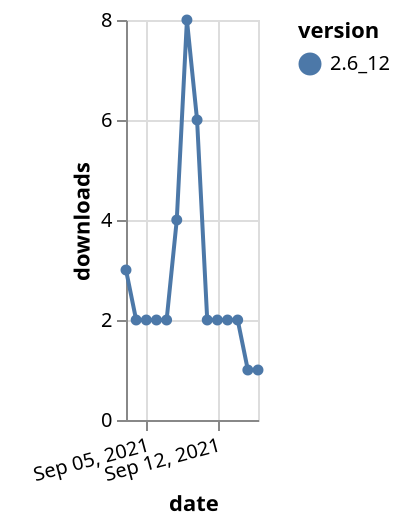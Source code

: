 {"$schema": "https://vega.github.io/schema/vega-lite/v5.json", "description": "A simple bar chart with embedded data.", "data": {"values": [{"date": "2021-09-03", "total": 789, "delta": 3, "version": "2.6_12"}, {"date": "2021-09-04", "total": 791, "delta": 2, "version": "2.6_12"}, {"date": "2021-09-05", "total": 793, "delta": 2, "version": "2.6_12"}, {"date": "2021-09-06", "total": 795, "delta": 2, "version": "2.6_12"}, {"date": "2021-09-07", "total": 797, "delta": 2, "version": "2.6_12"}, {"date": "2021-09-08", "total": 801, "delta": 4, "version": "2.6_12"}, {"date": "2021-09-09", "total": 809, "delta": 8, "version": "2.6_12"}, {"date": "2021-09-10", "total": 815, "delta": 6, "version": "2.6_12"}, {"date": "2021-09-11", "total": 817, "delta": 2, "version": "2.6_12"}, {"date": "2021-09-12", "total": 819, "delta": 2, "version": "2.6_12"}, {"date": "2021-09-13", "total": 821, "delta": 2, "version": "2.6_12"}, {"date": "2021-09-14", "total": 823, "delta": 2, "version": "2.6_12"}, {"date": "2021-09-15", "total": 824, "delta": 1, "version": "2.6_12"}, {"date": "2021-09-16", "total": 825, "delta": 1, "version": "2.6_12"}]}, "width": "container", "mark": {"type": "line", "point": {"filled": true}}, "encoding": {"x": {"field": "date", "type": "temporal", "timeUnit": "yearmonthdate", "title": "date", "axis": {"labelAngle": -15}}, "y": {"field": "delta", "type": "quantitative", "title": "downloads"}, "color": {"field": "version", "type": "nominal"}, "tooltip": {"field": "delta"}}}